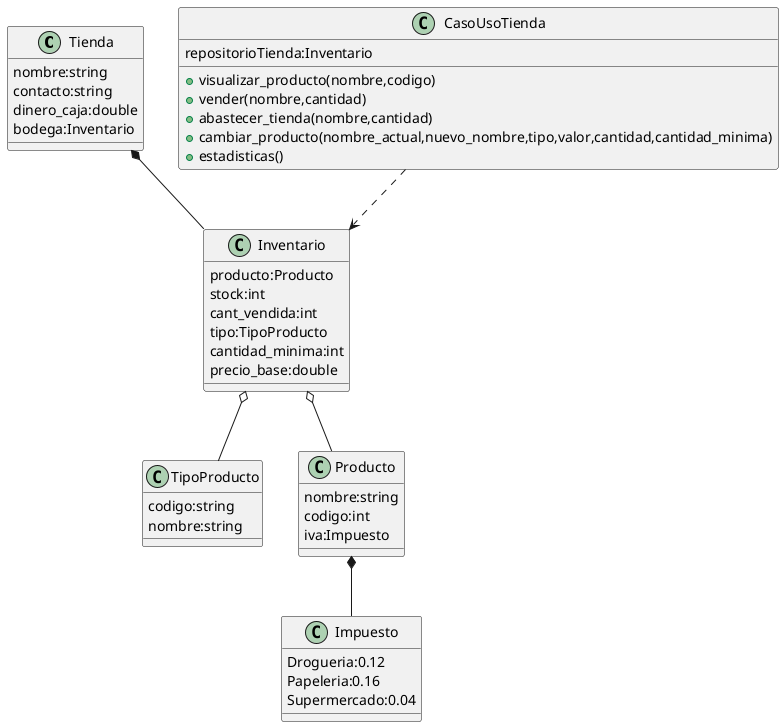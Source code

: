 @startuml
class Tienda{
    nombre:string
    contacto:string
    dinero_caja:double
    bodega:Inventario
}



class TipoProducto{
    codigo:string
    nombre:string
}

class Producto{
    nombre:string
    codigo:int
    iva:Impuesto

}

class Impuesto{
    Drogueria:0.12
    Papeleria:0.16
    Supermercado:0.04
}

class Inventario{
    producto:Producto
    stock:int
    cant_vendida:int
    tipo:TipoProducto
    cantidad_minima:int
    precio_base:double
}

class CasoUsoTienda{
    repositorioTienda:Inventario
    + visualizar_producto(nombre,codigo)
    + vender(nombre,cantidad)
    + abastecer_tienda(nombre,cantidad)
    + cambiar_producto(nombre_actual,nuevo_nombre,tipo,valor,cantidad,cantidad_minima)
    + estadisticas()

}



Producto *-- Impuesto
Inventario o-- Producto 
Tienda *-- Inventario
CasoUsoTienda ..> Inventario
Inventario o-- TipoProducto

@enduml